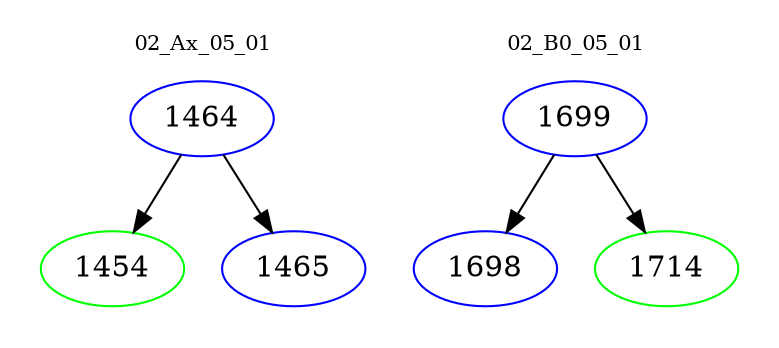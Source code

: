 digraph{
subgraph cluster_0 {
color = white
label = "02_Ax_05_01";
fontsize=10;
T0_1464 [label="1464", color="blue"]
T0_1464 -> T0_1454 [color="black"]
T0_1454 [label="1454", color="green"]
T0_1464 -> T0_1465 [color="black"]
T0_1465 [label="1465", color="blue"]
}
subgraph cluster_1 {
color = white
label = "02_B0_05_01";
fontsize=10;
T1_1699 [label="1699", color="blue"]
T1_1699 -> T1_1698 [color="black"]
T1_1698 [label="1698", color="blue"]
T1_1699 -> T1_1714 [color="black"]
T1_1714 [label="1714", color="green"]
}
}
